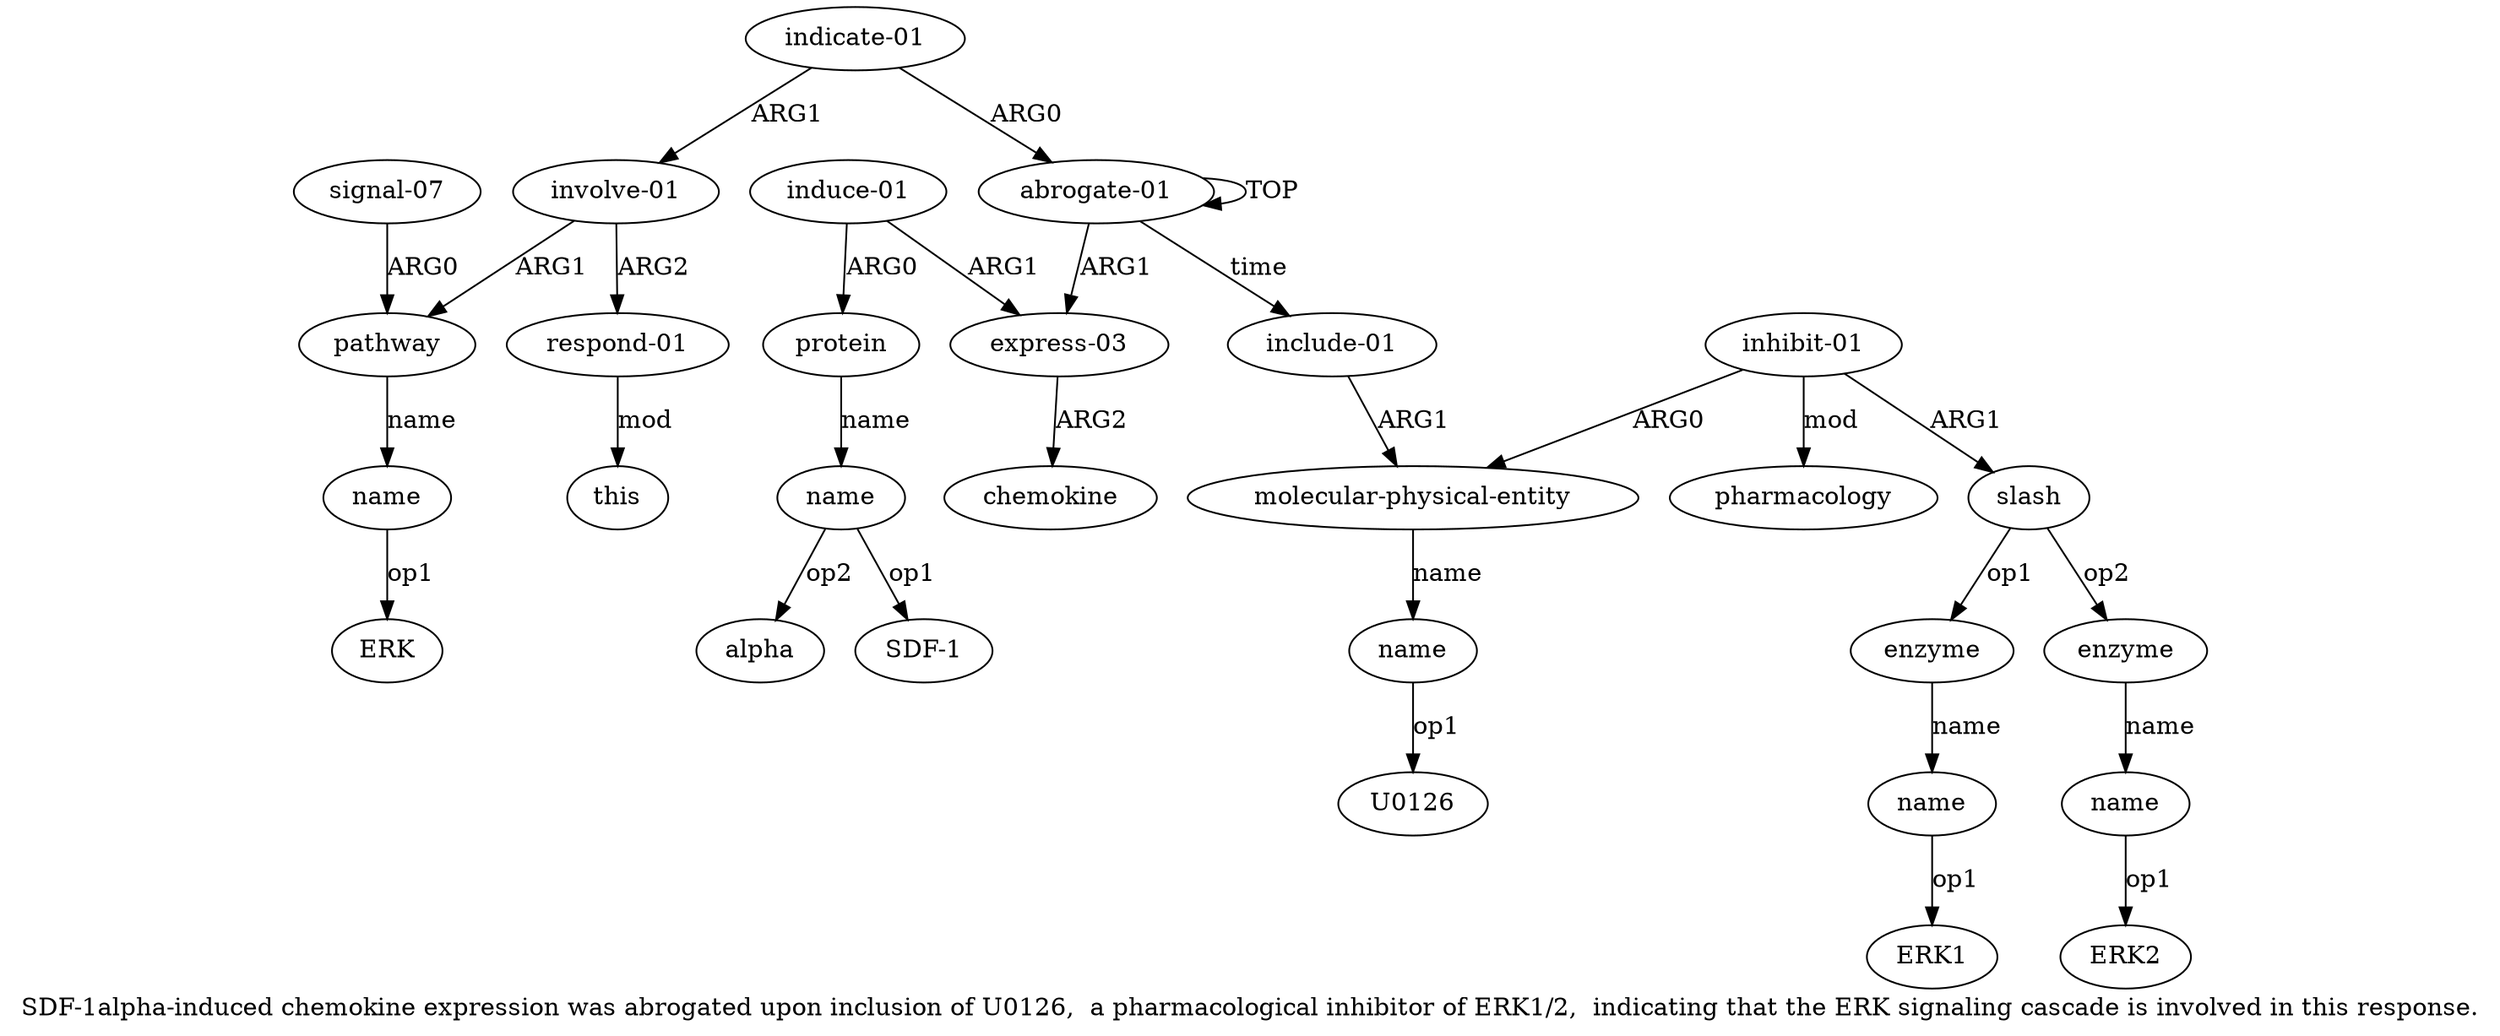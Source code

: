 digraph  {
	graph [label="SDF-1alpha-induced chemokine expression was abrogated upon inclusion of U0126,  a pharmacological inhibitor of ERK1/2,  indicating \
that the ERK signaling cascade is involved in this response."];
	node [label="\N"];
	a20	 [color=black,
		gold_ind=20,
		gold_label="signal-07",
		label="signal-07",
		test_ind=20,
		test_label="signal-07"];
	a18	 [color=black,
		gold_ind=18,
		gold_label=pathway,
		label=pathway,
		test_ind=18,
		test_label=pathway];
	a20 -> a18 [key=0,
	color=black,
	gold_label=ARG0,
	label=ARG0,
	test_label=ARG0];
a21 [color=black,
	gold_ind=21,
	gold_label="respond-01",
	label="respond-01",
	test_ind=21,
	test_label="respond-01"];
a22 [color=black,
	gold_ind=22,
	gold_label=this,
	label=this,
	test_ind=22,
	test_label=this];
a21 -> a22 [key=0,
color=black,
gold_label=mod,
label=mod,
test_label=mod];
"a5 SDF-1" [color=black,
gold_ind=-1,
gold_label="SDF-1",
label="SDF-1",
test_ind=-1,
test_label="SDF-1"];
"a5 alpha" [color=black,
gold_ind=-1,
gold_label=alpha,
label=alpha,
test_ind=-1,
test_label=alpha];
"a12 ERK1" [color=black,
gold_ind=-1,
gold_label=ERK1,
label=ERK1,
test_ind=-1,
test_label=ERK1];
a15 [color=black,
gold_ind=15,
gold_label=pharmacology,
label=pharmacology,
test_ind=15,
test_label=pharmacology];
a14 [color=black,
gold_ind=14,
gold_label=name,
label=name,
test_ind=14,
test_label=name];
"a14 ERK2" [color=black,
gold_ind=-1,
gold_label=ERK2,
label=ERK2,
test_ind=-1,
test_label=ERK2];
a14 -> "a14 ERK2" [key=0,
color=black,
gold_label=op1,
label=op1,
test_label=op1];
a17 [color=black,
gold_ind=17,
gold_label="involve-01",
label="involve-01",
test_ind=17,
test_label="involve-01"];
a17 -> a21 [key=0,
color=black,
gold_label=ARG2,
label=ARG2,
test_label=ARG2];
a17 -> a18 [key=0,
color=black,
gold_label=ARG1,
label=ARG1,
test_label=ARG1];
a16 [color=black,
gold_ind=16,
gold_label="indicate-01",
label="indicate-01",
test_ind=16,
test_label="indicate-01"];
a16 -> a17 [key=0,
color=black,
gold_label=ARG1,
label=ARG1,
test_label=ARG1];
a0 [color=black,
gold_ind=0,
gold_label="abrogate-01",
label="abrogate-01",
test_ind=0,
test_label="abrogate-01"];
a16 -> a0 [key=0,
color=black,
gold_label=ARG0,
label=ARG0,
test_label=ARG0];
a11 [color=black,
gold_ind=11,
gold_label=enzyme,
label=enzyme,
test_ind=11,
test_label=enzyme];
a12 [color=black,
gold_ind=12,
gold_label=name,
label=name,
test_ind=12,
test_label=name];
a11 -> a12 [key=0,
color=black,
gold_label=name,
label=name,
test_label=name];
a10 [color=black,
gold_ind=10,
gold_label=slash,
label=slash,
test_ind=10,
test_label=slash];
a10 -> a11 [key=0,
color=black,
gold_label=op1,
label=op1,
test_label=op1];
a13 [color=black,
gold_ind=13,
gold_label=enzyme,
label=enzyme,
test_ind=13,
test_label=enzyme];
a10 -> a13 [key=0,
color=black,
gold_label=op2,
label=op2,
test_label=op2];
a13 -> a14 [key=0,
color=black,
gold_label=name,
label=name,
test_label=name];
a12 -> "a12 ERK1" [key=0,
color=black,
gold_label=op1,
label=op1,
test_label=op1];
a19 [color=black,
gold_ind=19,
gold_label=name,
label=name,
test_ind=19,
test_label=name];
"a19 ERK" [color=black,
gold_ind=-1,
gold_label=ERK,
label=ERK,
test_ind=-1,
test_label=ERK];
a19 -> "a19 ERK" [key=0,
color=black,
gold_label=op1,
label=op1,
test_label=op1];
a18 -> a19 [key=0,
color=black,
gold_label=name,
label=name,
test_label=name];
a1 [color=black,
gold_ind=1,
gold_label="express-03",
label="express-03",
test_ind=1,
test_label="express-03"];
a2 [color=black,
gold_ind=2,
gold_label=chemokine,
label=chemokine,
test_ind=2,
test_label=chemokine];
a1 -> a2 [key=0,
color=black,
gold_label=ARG2,
label=ARG2,
test_label=ARG2];
a0 -> a1 [key=0,
color=black,
gold_label=ARG1,
label=ARG1,
test_label=ARG1];
a0 -> a0 [key=0,
color=black,
gold_label=TOP,
label=TOP,
test_label=TOP];
a6 [color=black,
gold_ind=6,
gold_label="include-01",
label="include-01",
test_ind=6,
test_label="include-01"];
a0 -> a6 [key=0,
color=black,
gold_label=time,
label=time,
test_label=time];
a3 [color=black,
gold_ind=3,
gold_label="induce-01",
label="induce-01",
test_ind=3,
test_label="induce-01"];
a3 -> a1 [key=0,
color=black,
gold_label=ARG1,
label=ARG1,
test_label=ARG1];
a4 [color=black,
gold_ind=4,
gold_label=protein,
label=protein,
test_ind=4,
test_label=protein];
a3 -> a4 [key=0,
color=black,
gold_label=ARG0,
label=ARG0,
test_label=ARG0];
a5 [color=black,
gold_ind=5,
gold_label=name,
label=name,
test_ind=5,
test_label=name];
a5 -> "a5 SDF-1" [key=0,
color=black,
gold_label=op1,
label=op1,
test_label=op1];
a5 -> "a5 alpha" [key=0,
color=black,
gold_label=op2,
label=op2,
test_label=op2];
a4 -> a5 [key=0,
color=black,
gold_label=name,
label=name,
test_label=name];
a7 [color=black,
gold_ind=7,
gold_label="molecular-physical-entity",
label="molecular-physical-entity",
test_ind=7,
test_label="molecular-physical-entity"];
a8 [color=black,
gold_ind=8,
gold_label=name,
label=name,
test_ind=8,
test_label=name];
a7 -> a8 [key=0,
color=black,
gold_label=name,
label=name,
test_label=name];
a6 -> a7 [key=0,
color=black,
gold_label=ARG1,
label=ARG1,
test_label=ARG1];
a9 [color=black,
gold_ind=9,
gold_label="inhibit-01",
label="inhibit-01",
test_ind=9,
test_label="inhibit-01"];
a9 -> a15 [key=0,
color=black,
gold_label=mod,
label=mod,
test_label=mod];
a9 -> a10 [key=0,
color=black,
gold_label=ARG1,
label=ARG1,
test_label=ARG1];
a9 -> a7 [key=0,
color=black,
gold_label=ARG0,
label=ARG0,
test_label=ARG0];
"a8 U0126" [color=black,
gold_ind=-1,
gold_label=U0126,
label=U0126,
test_ind=-1,
test_label=U0126];
a8 -> "a8 U0126" [key=0,
color=black,
gold_label=op1,
label=op1,
test_label=op1];
}
